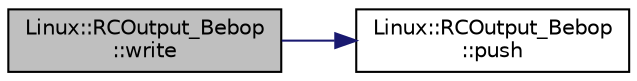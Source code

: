 digraph "Linux::RCOutput_Bebop::write"
{
 // INTERACTIVE_SVG=YES
  edge [fontname="Helvetica",fontsize="10",labelfontname="Helvetica",labelfontsize="10"];
  node [fontname="Helvetica",fontsize="10",shape=record];
  rankdir="LR";
  Node1 [label="Linux::RCOutput_Bebop\l::write",height=0.2,width=0.4,color="black", fillcolor="grey75", style="filled", fontcolor="black"];
  Node1 -> Node2 [color="midnightblue",fontsize="10",style="solid",fontname="Helvetica"];
  Node2 [label="Linux::RCOutput_Bebop\l::push",height=0.2,width=0.4,color="black", fillcolor="white", style="filled",URL="$classLinux_1_1RCOutput__Bebop.html#a74dcbd58afa109ac057e0f223925340e"];
}
